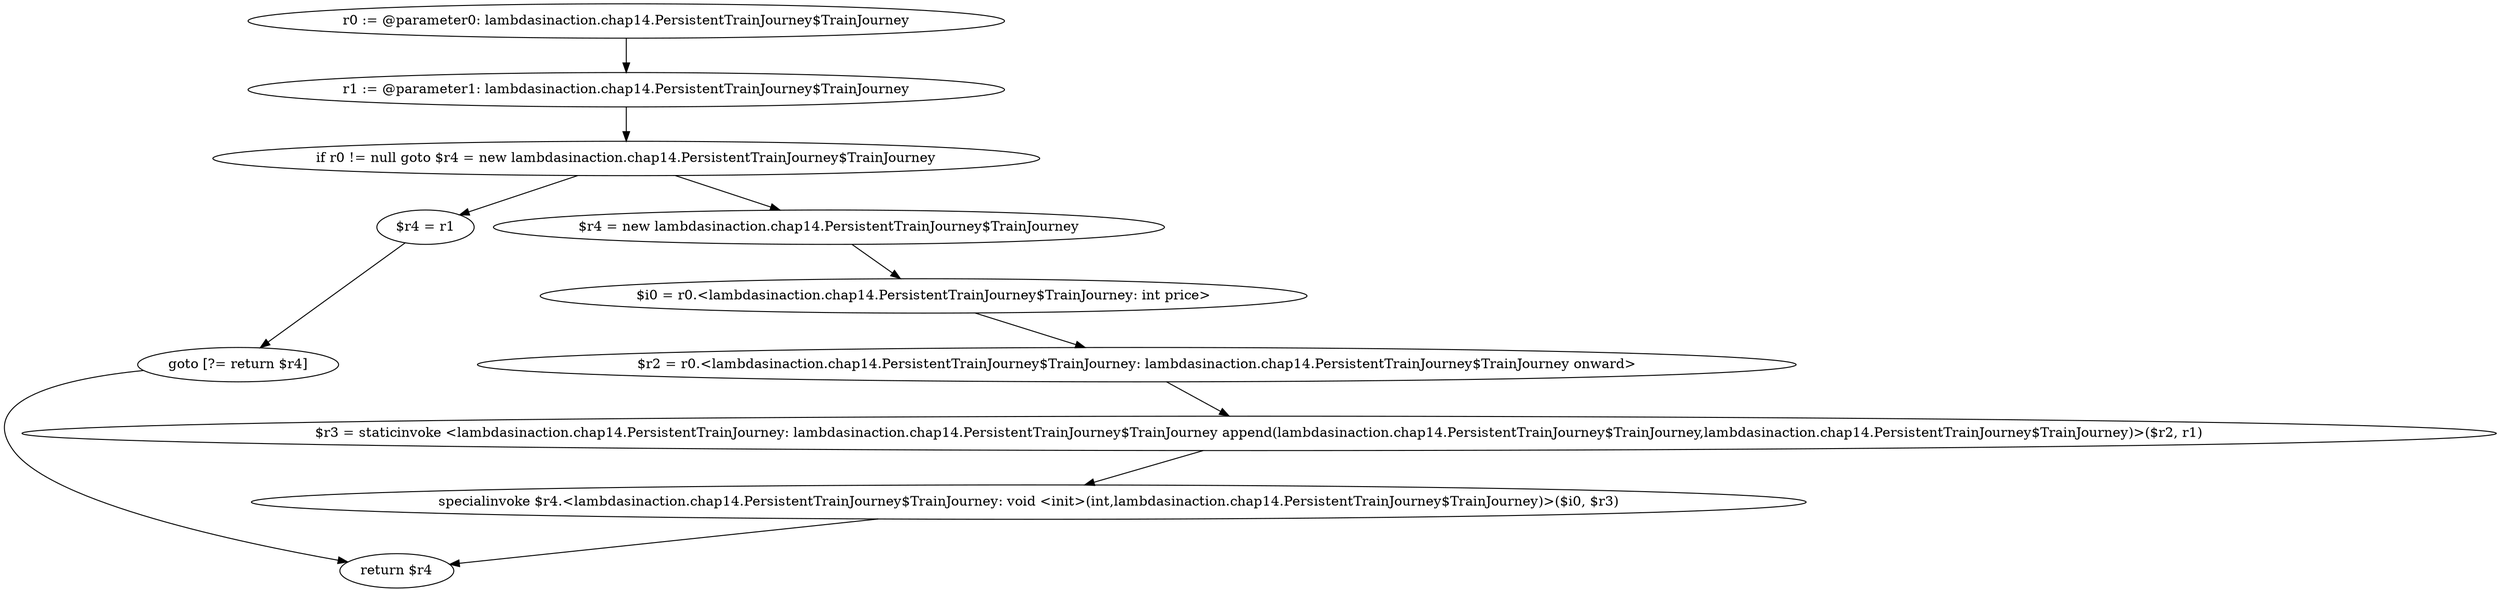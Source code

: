 digraph "unitGraph" {
    "r0 := @parameter0: lambdasinaction.chap14.PersistentTrainJourney$TrainJourney"
    "r1 := @parameter1: lambdasinaction.chap14.PersistentTrainJourney$TrainJourney"
    "if r0 != null goto $r4 = new lambdasinaction.chap14.PersistentTrainJourney$TrainJourney"
    "$r4 = r1"
    "goto [?= return $r4]"
    "$r4 = new lambdasinaction.chap14.PersistentTrainJourney$TrainJourney"
    "$i0 = r0.<lambdasinaction.chap14.PersistentTrainJourney$TrainJourney: int price>"
    "$r2 = r0.<lambdasinaction.chap14.PersistentTrainJourney$TrainJourney: lambdasinaction.chap14.PersistentTrainJourney$TrainJourney onward>"
    "$r3 = staticinvoke <lambdasinaction.chap14.PersistentTrainJourney: lambdasinaction.chap14.PersistentTrainJourney$TrainJourney append(lambdasinaction.chap14.PersistentTrainJourney$TrainJourney,lambdasinaction.chap14.PersistentTrainJourney$TrainJourney)>($r2, r1)"
    "specialinvoke $r4.<lambdasinaction.chap14.PersistentTrainJourney$TrainJourney: void <init>(int,lambdasinaction.chap14.PersistentTrainJourney$TrainJourney)>($i0, $r3)"
    "return $r4"
    "r0 := @parameter0: lambdasinaction.chap14.PersistentTrainJourney$TrainJourney"->"r1 := @parameter1: lambdasinaction.chap14.PersistentTrainJourney$TrainJourney";
    "r1 := @parameter1: lambdasinaction.chap14.PersistentTrainJourney$TrainJourney"->"if r0 != null goto $r4 = new lambdasinaction.chap14.PersistentTrainJourney$TrainJourney";
    "if r0 != null goto $r4 = new lambdasinaction.chap14.PersistentTrainJourney$TrainJourney"->"$r4 = r1";
    "if r0 != null goto $r4 = new lambdasinaction.chap14.PersistentTrainJourney$TrainJourney"->"$r4 = new lambdasinaction.chap14.PersistentTrainJourney$TrainJourney";
    "$r4 = r1"->"goto [?= return $r4]";
    "goto [?= return $r4]"->"return $r4";
    "$r4 = new lambdasinaction.chap14.PersistentTrainJourney$TrainJourney"->"$i0 = r0.<lambdasinaction.chap14.PersistentTrainJourney$TrainJourney: int price>";
    "$i0 = r0.<lambdasinaction.chap14.PersistentTrainJourney$TrainJourney: int price>"->"$r2 = r0.<lambdasinaction.chap14.PersistentTrainJourney$TrainJourney: lambdasinaction.chap14.PersistentTrainJourney$TrainJourney onward>";
    "$r2 = r0.<lambdasinaction.chap14.PersistentTrainJourney$TrainJourney: lambdasinaction.chap14.PersistentTrainJourney$TrainJourney onward>"->"$r3 = staticinvoke <lambdasinaction.chap14.PersistentTrainJourney: lambdasinaction.chap14.PersistentTrainJourney$TrainJourney append(lambdasinaction.chap14.PersistentTrainJourney$TrainJourney,lambdasinaction.chap14.PersistentTrainJourney$TrainJourney)>($r2, r1)";
    "$r3 = staticinvoke <lambdasinaction.chap14.PersistentTrainJourney: lambdasinaction.chap14.PersistentTrainJourney$TrainJourney append(lambdasinaction.chap14.PersistentTrainJourney$TrainJourney,lambdasinaction.chap14.PersistentTrainJourney$TrainJourney)>($r2, r1)"->"specialinvoke $r4.<lambdasinaction.chap14.PersistentTrainJourney$TrainJourney: void <init>(int,lambdasinaction.chap14.PersistentTrainJourney$TrainJourney)>($i0, $r3)";
    "specialinvoke $r4.<lambdasinaction.chap14.PersistentTrainJourney$TrainJourney: void <init>(int,lambdasinaction.chap14.PersistentTrainJourney$TrainJourney)>($i0, $r3)"->"return $r4";
}
